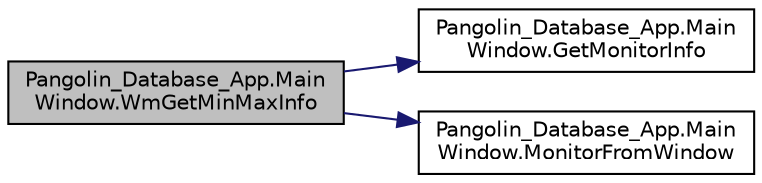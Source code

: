 digraph "Pangolin_Database_App.MainWindow.WmGetMinMaxInfo"
{
 // LATEX_PDF_SIZE
  edge [fontname="Helvetica",fontsize="10",labelfontname="Helvetica",labelfontsize="10"];
  node [fontname="Helvetica",fontsize="10",shape=record];
  rankdir="LR";
  Node1 [label="Pangolin_Database_App.Main\lWindow.WmGetMinMaxInfo",height=0.2,width=0.4,color="black", fillcolor="grey75", style="filled", fontcolor="black",tooltip=" "];
  Node1 -> Node2 [color="midnightblue",fontsize="10",style="solid"];
  Node2 [label="Pangolin_Database_App.Main\lWindow.GetMonitorInfo",height=0.2,width=0.4,color="black", fillcolor="white", style="filled",URL="$class_pangolin___database___app_1_1_main_window.html#a13fe386fbeb9960824abbabf2beb5d3c",tooltip=" "];
  Node1 -> Node3 [color="midnightblue",fontsize="10",style="solid"];
  Node3 [label="Pangolin_Database_App.Main\lWindow.MonitorFromWindow",height=0.2,width=0.4,color="black", fillcolor="white", style="filled",URL="$class_pangolin___database___app_1_1_main_window.html#a9c4295d044d7b631c72355d5b77fb3ad",tooltip=" "];
}
